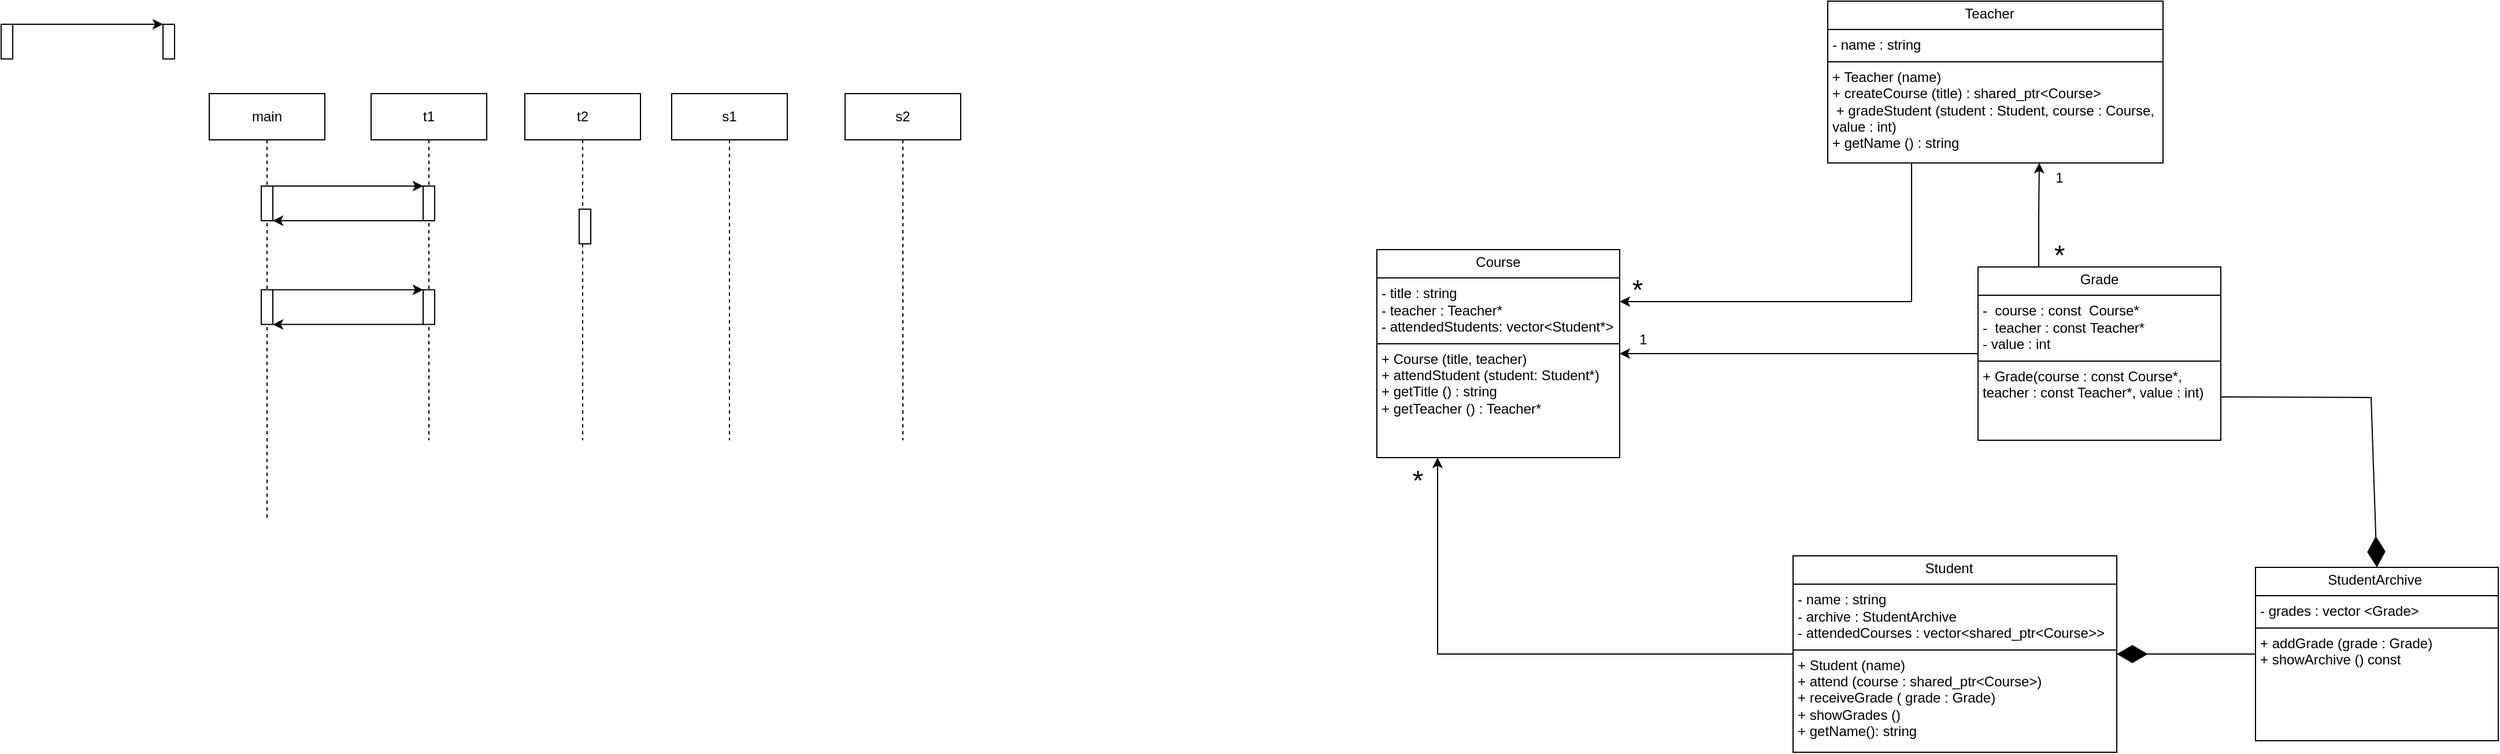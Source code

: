 <mxfile version="28.2.5">
  <diagram name="Страница — 1" id="FKeXbXaXVZerSrDckxHJ">
    <mxGraphModel dx="3322" dy="925" grid="1" gridSize="10" guides="1" tooltips="1" connect="1" arrows="1" fold="1" page="1" pageScale="1" pageWidth="827" pageHeight="1169" math="0" shadow="0">
      <root>
        <mxCell id="0" />
        <mxCell id="1" parent="0" />
        <mxCell id="lPIpnFIEBwBgkOTsuNwY-3" value="&lt;p style=&quot;margin:0px;margin-top:4px;text-align:center;&quot;&gt;Course&lt;/p&gt;&lt;hr size=&quot;1&quot; style=&quot;border-style:solid;&quot;&gt;&lt;p style=&quot;margin:0px;margin-left:4px;&quot;&gt;- title : string&lt;/p&gt;&lt;p style=&quot;margin:0px;margin-left:4px;&quot;&gt;- teacher : Teacher*&lt;br&gt;- attendedStudents: vector&amp;lt;Student*&amp;gt;&lt;/p&gt;&lt;hr size=&quot;1&quot; style=&quot;border-style:solid;&quot;&gt;&lt;p style=&quot;margin:0px;margin-left:4px;&quot;&gt;+ Course (title, teacher)&lt;br&gt;+ attendStudent (student: Student*)&lt;/p&gt;&lt;p style=&quot;margin:0px;margin-left:4px;&quot;&gt;+ getTitle () : string&lt;/p&gt;&lt;p style=&quot;margin:0px;margin-left:4px;&quot;&gt;+ getTeacher () : Teacher*&amp;nbsp;&lt;/p&gt;" style="verticalAlign=top;align=left;overflow=fill;html=1;whiteSpace=wrap;" vertex="1" parent="1">
          <mxGeometry x="-190" y="265" width="210" height="180" as="geometry" />
        </mxCell>
        <mxCell id="lPIpnFIEBwBgkOTsuNwY-4" style="edgeStyle=orthogonalEdgeStyle;rounded=0;orthogonalLoop=1;jettySize=auto;html=1;exitX=0;exitY=0.5;exitDx=0;exitDy=0;entryX=1;entryY=0.5;entryDx=0;entryDy=0;" edge="1" parent="1" source="lPIpnFIEBwBgkOTsuNwY-5" target="lPIpnFIEBwBgkOTsuNwY-3">
          <mxGeometry relative="1" as="geometry" />
        </mxCell>
        <mxCell id="lPIpnFIEBwBgkOTsuNwY-5" value="&lt;p style=&quot;margin:0px;margin-top:4px;text-align:center;&quot;&gt;Grade&lt;/p&gt;&lt;hr size=&quot;1&quot; style=&quot;border-style:solid;&quot;&gt;&lt;p style=&quot;margin:0px;margin-left:4px;&quot;&gt;-&amp;nbsp; course :&amp;nbsp;&lt;span style=&quot;background-color: transparent; color: light-dark(rgb(0, 0, 0), rgb(255, 255, 255));&quot;&gt;const&amp;nbsp;&lt;/span&gt;&lt;span style=&quot;background-color: transparent; color: light-dark(rgb(0, 0, 0), rgb(255, 255, 255));&quot;&gt;&amp;nbsp;&lt;/span&gt;&lt;span style=&quot;background-color: transparent; color: light-dark(rgb(0, 0, 0), rgb(255, 255, 255));&quot;&gt;Course*&lt;/span&gt;&lt;/p&gt;&lt;p style=&quot;margin:0px;margin-left:4px;&quot;&gt;-&amp;nbsp; teacher :&amp;nbsp;&lt;span style=&quot;background-color: transparent; color: light-dark(rgb(0, 0, 0), rgb(255, 255, 255));&quot;&gt;const&amp;nbsp;&lt;/span&gt;&lt;span style=&quot;background-color: transparent; color: light-dark(rgb(0, 0, 0), rgb(255, 255, 255));&quot;&gt;Teacher*&lt;/span&gt;&lt;/p&gt;&lt;p style=&quot;margin:0px;margin-left:4px;&quot;&gt;- value : int&lt;/p&gt;&lt;hr size=&quot;1&quot; style=&quot;border-style:solid;&quot;&gt;&lt;p style=&quot;margin:0px;margin-left:4px;&quot;&gt;+ Grade(course : const Course*, teacher : const Teacher*, value : int)&lt;/p&gt;" style="verticalAlign=top;align=left;overflow=fill;html=1;whiteSpace=wrap;" vertex="1" parent="1">
          <mxGeometry x="330" y="280" width="210" height="150" as="geometry" />
        </mxCell>
        <mxCell id="lPIpnFIEBwBgkOTsuNwY-6" style="edgeStyle=orthogonalEdgeStyle;rounded=0;orthogonalLoop=1;jettySize=auto;html=1;exitX=0;exitY=0.5;exitDx=0;exitDy=0;entryX=0.25;entryY=1;entryDx=0;entryDy=0;" edge="1" parent="1" source="lPIpnFIEBwBgkOTsuNwY-7" target="lPIpnFIEBwBgkOTsuNwY-3">
          <mxGeometry relative="1" as="geometry" />
        </mxCell>
        <mxCell id="lPIpnFIEBwBgkOTsuNwY-7" value="&lt;p style=&quot;margin:0px;margin-top:4px;text-align:center;&quot;&gt;&amp;nbsp;Student&amp;nbsp; &amp;nbsp;&amp;nbsp;&lt;/p&gt;&lt;hr size=&quot;1&quot; style=&quot;border-style:solid;&quot;&gt;&lt;p style=&quot;margin:0px;margin-left:4px;&quot;&gt;- name : string&amp;nbsp;&lt;/p&gt;&lt;p style=&quot;margin:0px;margin-left:4px;&quot;&gt;-&amp;nbsp;&lt;span style=&quot;background-color: transparent;&quot;&gt;archive : StudentArchive&lt;/span&gt;&lt;/p&gt;&lt;p style=&quot;margin:0px;margin-left:4px;&quot;&gt;- attendedCourses : vector&amp;lt;shared_ptr&amp;lt;Course&amp;gt;&amp;gt;&lt;/p&gt;&lt;hr size=&quot;1&quot; style=&quot;border-style:solid;&quot;&gt;&lt;p style=&quot;margin:0px;margin-left:4px;&quot;&gt;+ Student (name)&amp;nbsp;&lt;br&gt;+ attend (course : shared_ptr&amp;lt;Course&amp;gt;)&lt;/p&gt;&lt;p style=&quot;margin:0px;margin-left:4px;&quot;&gt;+ receiveGrade ( grade : Grade)&lt;/p&gt;&lt;p style=&quot;margin:0px;margin-left:4px;&quot;&gt;+ showGrades ()&amp;nbsp;&lt;/p&gt;&lt;p style=&quot;margin:0px;margin-left:4px;&quot;&gt;+ getName(): string&amp;nbsp;&lt;/p&gt;" style="verticalAlign=top;align=left;overflow=fill;html=1;whiteSpace=wrap;" vertex="1" parent="1">
          <mxGeometry x="170" y="530" width="280" height="170" as="geometry" />
        </mxCell>
        <mxCell id="lPIpnFIEBwBgkOTsuNwY-8" style="edgeStyle=orthogonalEdgeStyle;rounded=0;orthogonalLoop=1;jettySize=auto;html=1;exitX=0.25;exitY=1;exitDx=0;exitDy=0;entryX=1;entryY=0.25;entryDx=0;entryDy=0;" edge="1" parent="1" source="lPIpnFIEBwBgkOTsuNwY-9" target="lPIpnFIEBwBgkOTsuNwY-3">
          <mxGeometry relative="1" as="geometry" />
        </mxCell>
        <mxCell id="lPIpnFIEBwBgkOTsuNwY-9" value="&lt;p style=&quot;margin:0px;margin-top:4px;text-align:center;&quot;&gt;&amp;nbsp;Teacher&amp;nbsp; &amp;nbsp;&amp;nbsp;&lt;/p&gt;&lt;hr size=&quot;1&quot; style=&quot;border-style:solid;&quot;&gt;&lt;p style=&quot;margin:0px;margin-left:4px;&quot;&gt;- name : string&amp;nbsp;&lt;/p&gt;&lt;hr size=&quot;1&quot; style=&quot;border-style:solid;&quot;&gt;&lt;p style=&quot;margin:0px;margin-left:4px;&quot;&gt;+ Teacher (name)&amp;nbsp;&lt;br&gt;+ createCourse (title) : shared_ptr&amp;lt;Course&amp;gt;&lt;/p&gt;&lt;p style=&quot;margin:0px;margin-left:4px;&quot;&gt;&amp;nbsp;+ gradeStudent (student : Student, course : Course, value : int)&lt;/p&gt;&lt;p style=&quot;margin:0px;margin-left:4px;&quot;&gt;+ getName () : string&lt;/p&gt;" style="verticalAlign=top;align=left;overflow=fill;html=1;whiteSpace=wrap;" vertex="1" parent="1">
          <mxGeometry x="200" y="50" width="290" height="140" as="geometry" />
        </mxCell>
        <mxCell id="lPIpnFIEBwBgkOTsuNwY-10" value="&lt;p style=&quot;margin:0px;margin-top:4px;text-align:center;&quot;&gt;StudentArchive&amp;nbsp;&lt;/p&gt;&lt;hr size=&quot;1&quot; style=&quot;border-style:solid;&quot;&gt;&lt;p style=&quot;margin:0px;margin-left:4px;&quot;&gt;- grades : vector &amp;lt;Grade&amp;gt;&lt;/p&gt;&lt;hr size=&quot;1&quot; style=&quot;border-style:solid;&quot;&gt;&lt;p style=&quot;margin:0px;margin-left:4px;&quot;&gt;+ addGrade (grade : Grade)&amp;nbsp;&lt;/p&gt;&lt;p style=&quot;margin:0px;margin-left:4px;&quot;&gt;+ showArchive () const&amp;nbsp;&lt;/p&gt;" style="verticalAlign=top;align=left;overflow=fill;html=1;whiteSpace=wrap;" vertex="1" parent="1">
          <mxGeometry x="570" y="540" width="210" height="150" as="geometry" />
        </mxCell>
        <mxCell id="lPIpnFIEBwBgkOTsuNwY-11" value="" style="endArrow=diamondThin;endFill=1;endSize=24;html=1;rounded=0;entryX=1;entryY=0.5;entryDx=0;entryDy=0;exitX=0;exitY=0.5;exitDx=0;exitDy=0;" edge="1" parent="1" source="lPIpnFIEBwBgkOTsuNwY-10" target="lPIpnFIEBwBgkOTsuNwY-7">
          <mxGeometry width="160" relative="1" as="geometry">
            <mxPoint x="500" y="590" as="sourcePoint" />
            <mxPoint x="530" y="440" as="targetPoint" />
            <Array as="points" />
          </mxGeometry>
        </mxCell>
        <mxCell id="lPIpnFIEBwBgkOTsuNwY-12" style="edgeStyle=orthogonalEdgeStyle;rounded=0;orthogonalLoop=1;jettySize=auto;html=1;exitX=0.25;exitY=0;exitDx=0;exitDy=0;entryX=0.631;entryY=1;entryDx=0;entryDy=0;entryPerimeter=0;" edge="1" parent="1" source="lPIpnFIEBwBgkOTsuNwY-5" target="lPIpnFIEBwBgkOTsuNwY-9">
          <mxGeometry relative="1" as="geometry" />
        </mxCell>
        <mxCell id="lPIpnFIEBwBgkOTsuNwY-13" value="" style="endArrow=diamondThin;endFill=1;endSize=24;html=1;rounded=0;entryX=0.5;entryY=0;entryDx=0;entryDy=0;exitX=1;exitY=0.75;exitDx=0;exitDy=0;" edge="1" parent="1" source="lPIpnFIEBwBgkOTsuNwY-5" target="lPIpnFIEBwBgkOTsuNwY-10">
          <mxGeometry width="160" relative="1" as="geometry">
            <mxPoint x="570" y="360" as="sourcePoint" />
            <mxPoint x="800" y="440" as="targetPoint" />
            <Array as="points">
              <mxPoint x="670" y="393" />
            </Array>
          </mxGeometry>
        </mxCell>
        <mxCell id="lPIpnFIEBwBgkOTsuNwY-14" value="main" style="shape=umlLifeline;perimeter=lifelinePerimeter;whiteSpace=wrap;html=1;container=1;dropTarget=0;collapsible=0;recursiveResize=0;outlineConnect=0;portConstraint=eastwest;newEdgeStyle={&quot;curved&quot;:0,&quot;rounded&quot;:0};" vertex="1" parent="1">
          <mxGeometry x="-1200" y="130" width="100" height="370" as="geometry" />
        </mxCell>
        <mxCell id="lPIpnFIEBwBgkOTsuNwY-15" value="t1" style="shape=umlLifeline;perimeter=lifelinePerimeter;whiteSpace=wrap;html=1;container=1;dropTarget=0;collapsible=0;recursiveResize=0;outlineConnect=0;portConstraint=eastwest;newEdgeStyle={&quot;curved&quot;:0,&quot;rounded&quot;:0};" vertex="1" parent="1">
          <mxGeometry x="-1060" y="130" width="100" height="300" as="geometry" />
        </mxCell>
        <mxCell id="lPIpnFIEBwBgkOTsuNwY-16" value="t2" style="shape=umlLifeline;perimeter=lifelinePerimeter;whiteSpace=wrap;html=1;container=1;dropTarget=0;collapsible=0;recursiveResize=0;outlineConnect=0;portConstraint=eastwest;newEdgeStyle={&quot;curved&quot;:0,&quot;rounded&quot;:0};" vertex="1" parent="1">
          <mxGeometry x="-927" y="130" width="100" height="300" as="geometry" />
        </mxCell>
        <mxCell id="lPIpnFIEBwBgkOTsuNwY-17" value="s1" style="shape=umlLifeline;perimeter=lifelinePerimeter;whiteSpace=wrap;html=1;container=1;dropTarget=0;collapsible=0;recursiveResize=0;outlineConnect=0;portConstraint=eastwest;newEdgeStyle={&quot;curved&quot;:0,&quot;rounded&quot;:0};" vertex="1" parent="1">
          <mxGeometry x="-800" y="130" width="100" height="300" as="geometry" />
        </mxCell>
        <mxCell id="lPIpnFIEBwBgkOTsuNwY-18" value="s2" style="shape=umlLifeline;perimeter=lifelinePerimeter;whiteSpace=wrap;html=1;container=1;dropTarget=0;collapsible=0;recursiveResize=0;outlineConnect=0;portConstraint=eastwest;newEdgeStyle={&quot;curved&quot;:0,&quot;rounded&quot;:0};size=40;" vertex="1" parent="1">
          <mxGeometry x="-650" y="130" width="100" height="300" as="geometry" />
        </mxCell>
        <mxCell id="lPIpnFIEBwBgkOTsuNwY-19" style="edgeStyle=orthogonalEdgeStyle;rounded=0;orthogonalLoop=1;jettySize=auto;html=1;exitX=1;exitY=0;exitDx=0;exitDy=0;entryX=0;entryY=0;entryDx=0;entryDy=0;" edge="1" parent="1" source="lPIpnFIEBwBgkOTsuNwY-20" target="lPIpnFIEBwBgkOTsuNwY-22">
          <mxGeometry relative="1" as="geometry">
            <Array as="points">
              <mxPoint x="-1080" y="210" />
              <mxPoint x="-1080" y="210" />
            </Array>
          </mxGeometry>
        </mxCell>
        <mxCell id="lPIpnFIEBwBgkOTsuNwY-20" value="" style="html=1;whiteSpace=wrap;" vertex="1" parent="1">
          <mxGeometry x="-1155" y="210" width="10" height="30" as="geometry" />
        </mxCell>
        <mxCell id="lPIpnFIEBwBgkOTsuNwY-21" style="edgeStyle=orthogonalEdgeStyle;rounded=0;orthogonalLoop=1;jettySize=auto;html=1;exitX=0;exitY=1;exitDx=0;exitDy=0;entryX=1;entryY=1;entryDx=0;entryDy=0;" edge="1" parent="1" source="lPIpnFIEBwBgkOTsuNwY-22" target="lPIpnFIEBwBgkOTsuNwY-20">
          <mxGeometry relative="1" as="geometry">
            <Array as="points">
              <mxPoint x="-1080" y="240" />
              <mxPoint x="-1080" y="240" />
            </Array>
          </mxGeometry>
        </mxCell>
        <mxCell id="lPIpnFIEBwBgkOTsuNwY-22" value="" style="html=1;whiteSpace=wrap;" vertex="1" parent="1">
          <mxGeometry x="-1015" y="210" width="10" height="30" as="geometry" />
        </mxCell>
        <mxCell id="lPIpnFIEBwBgkOTsuNwY-23" value="" style="html=1;whiteSpace=wrap;" vertex="1" parent="1">
          <mxGeometry x="-880" y="230" width="10" height="30" as="geometry" />
        </mxCell>
        <mxCell id="lPIpnFIEBwBgkOTsuNwY-24" style="edgeStyle=orthogonalEdgeStyle;rounded=0;orthogonalLoop=1;jettySize=auto;html=1;exitX=1;exitY=0;exitDx=0;exitDy=0;entryX=0;entryY=0;entryDx=0;entryDy=0;" edge="1" parent="1" source="lPIpnFIEBwBgkOTsuNwY-25" target="lPIpnFIEBwBgkOTsuNwY-26">
          <mxGeometry relative="1" as="geometry">
            <Array as="points">
              <mxPoint x="-1305" y="70" />
              <mxPoint x="-1305" y="70" />
            </Array>
          </mxGeometry>
        </mxCell>
        <mxCell id="lPIpnFIEBwBgkOTsuNwY-25" value="" style="html=1;whiteSpace=wrap;" vertex="1" parent="1">
          <mxGeometry x="-1380" y="70" width="10" height="30" as="geometry" />
        </mxCell>
        <mxCell id="lPIpnFIEBwBgkOTsuNwY-26" value="" style="html=1;whiteSpace=wrap;" vertex="1" parent="1">
          <mxGeometry x="-1240" y="70" width="10" height="30" as="geometry" />
        </mxCell>
        <mxCell id="lPIpnFIEBwBgkOTsuNwY-27" style="edgeStyle=orthogonalEdgeStyle;rounded=0;orthogonalLoop=1;jettySize=auto;html=1;exitX=1;exitY=0;exitDx=0;exitDy=0;entryX=0;entryY=0;entryDx=0;entryDy=0;" edge="1" parent="1" source="lPIpnFIEBwBgkOTsuNwY-28" target="lPIpnFIEBwBgkOTsuNwY-30">
          <mxGeometry relative="1" as="geometry">
            <Array as="points">
              <mxPoint x="-1080" y="299.76" />
              <mxPoint x="-1080" y="299.76" />
            </Array>
          </mxGeometry>
        </mxCell>
        <mxCell id="lPIpnFIEBwBgkOTsuNwY-28" value="" style="html=1;whiteSpace=wrap;" vertex="1" parent="1">
          <mxGeometry x="-1155" y="299.76" width="10" height="30" as="geometry" />
        </mxCell>
        <mxCell id="lPIpnFIEBwBgkOTsuNwY-29" style="edgeStyle=orthogonalEdgeStyle;rounded=0;orthogonalLoop=1;jettySize=auto;html=1;exitX=0;exitY=1;exitDx=0;exitDy=0;entryX=1;entryY=1;entryDx=0;entryDy=0;" edge="1" parent="1" source="lPIpnFIEBwBgkOTsuNwY-30" target="lPIpnFIEBwBgkOTsuNwY-28">
          <mxGeometry relative="1" as="geometry">
            <Array as="points">
              <mxPoint x="-1080" y="329.76" />
              <mxPoint x="-1080" y="329.76" />
            </Array>
          </mxGeometry>
        </mxCell>
        <mxCell id="lPIpnFIEBwBgkOTsuNwY-30" value="" style="html=1;whiteSpace=wrap;" vertex="1" parent="1">
          <mxGeometry x="-1015" y="299.76" width="10" height="30" as="geometry" />
        </mxCell>
        <mxCell id="lPIpnFIEBwBgkOTsuNwY-31" value="&lt;font style=&quot;font-size: 24px;&quot;&gt;*&lt;/font&gt;" style="text;html=1;align=center;verticalAlign=middle;resizable=0;points=[];autosize=1;strokeColor=none;fillColor=none;" vertex="1" parent="1">
          <mxGeometry x="20" y="280" width="30" height="40" as="geometry" />
        </mxCell>
        <mxCell id="lPIpnFIEBwBgkOTsuNwY-34" value="1" style="text;html=1;align=center;verticalAlign=middle;resizable=0;points=[];autosize=1;strokeColor=none;fillColor=none;" vertex="1" parent="1">
          <mxGeometry x="385" y="188" width="30" height="30" as="geometry" />
        </mxCell>
        <mxCell id="lPIpnFIEBwBgkOTsuNwY-35" value="1" style="text;html=1;align=center;verticalAlign=middle;resizable=0;points=[];autosize=1;strokeColor=none;fillColor=none;" vertex="1" parent="1">
          <mxGeometry x="25" y="328" width="30" height="30" as="geometry" />
        </mxCell>
        <mxCell id="lPIpnFIEBwBgkOTsuNwY-37" value="&lt;font style=&quot;font-size: 24px;&quot;&gt;*&lt;/font&gt;" style="text;html=1;align=center;verticalAlign=middle;resizable=0;points=[];autosize=1;strokeColor=none;fillColor=none;" vertex="1" parent="1">
          <mxGeometry x="-170" y="445" width="30" height="40" as="geometry" />
        </mxCell>
        <mxCell id="lPIpnFIEBwBgkOTsuNwY-38" value="&lt;font style=&quot;font-size: 24px;&quot;&gt;*&lt;/font&gt;" style="text;html=1;align=center;verticalAlign=middle;resizable=0;points=[];autosize=1;strokeColor=none;fillColor=none;" vertex="1" parent="1">
          <mxGeometry x="385" y="250" width="30" height="40" as="geometry" />
        </mxCell>
      </root>
    </mxGraphModel>
  </diagram>
</mxfile>
